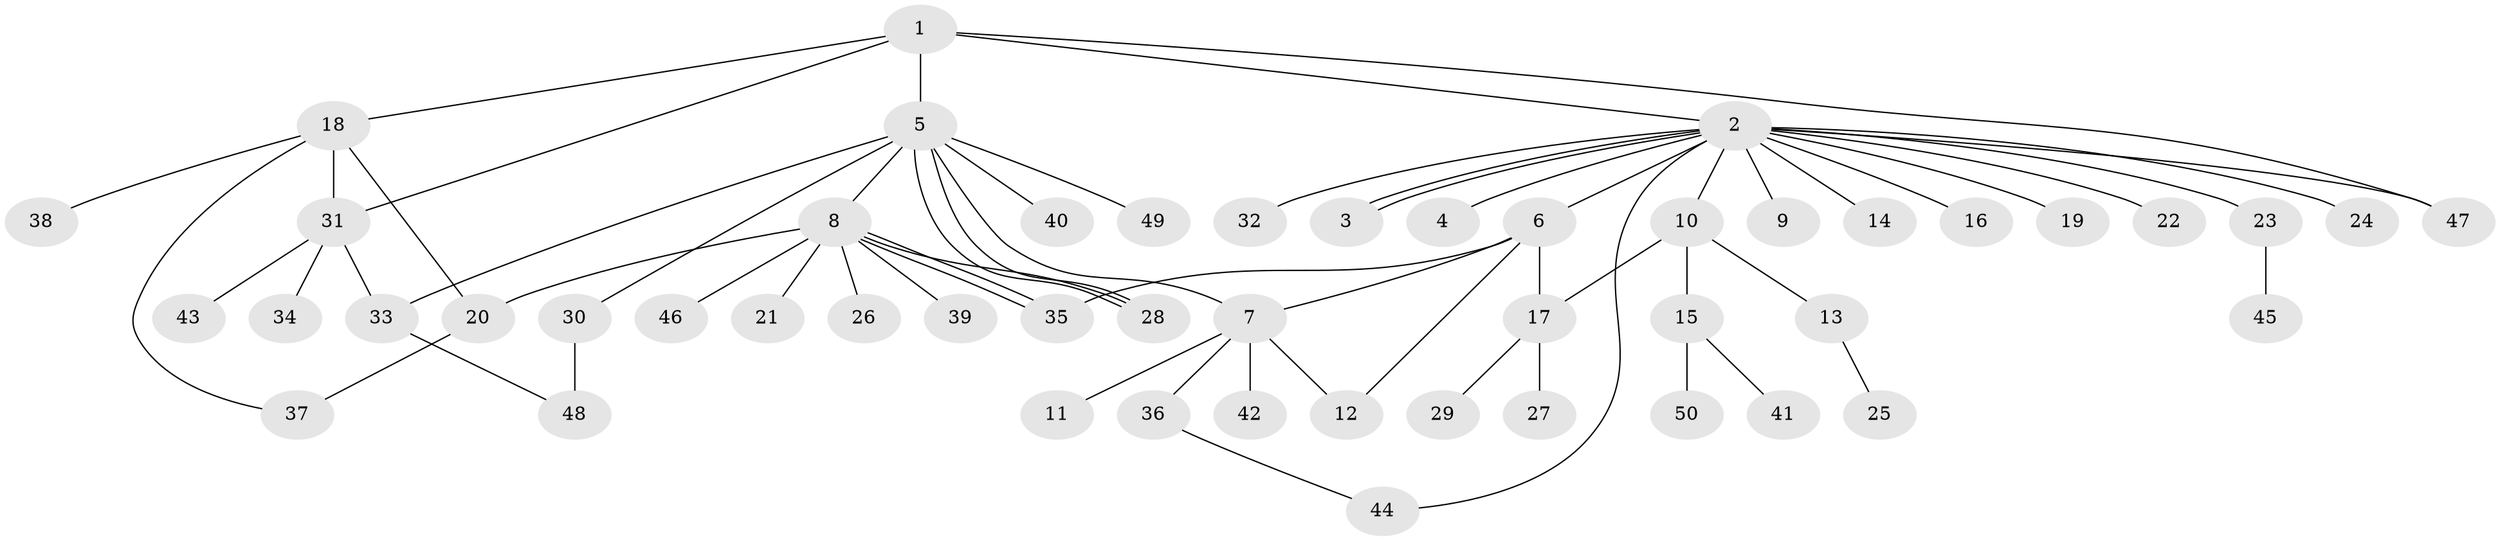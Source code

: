 // coarse degree distribution, {1: 0.4444444444444444, 11: 0.05555555555555555, 4: 0.2222222222222222, 3: 0.16666666666666666, 2: 0.1111111111111111}
// Generated by graph-tools (version 1.1) at 2025/36/03/04/25 23:36:46]
// undirected, 50 vertices, 64 edges
graph export_dot {
  node [color=gray90,style=filled];
  1;
  2;
  3;
  4;
  5;
  6;
  7;
  8;
  9;
  10;
  11;
  12;
  13;
  14;
  15;
  16;
  17;
  18;
  19;
  20;
  21;
  22;
  23;
  24;
  25;
  26;
  27;
  28;
  29;
  30;
  31;
  32;
  33;
  34;
  35;
  36;
  37;
  38;
  39;
  40;
  41;
  42;
  43;
  44;
  45;
  46;
  47;
  48;
  49;
  50;
  1 -- 2;
  1 -- 5;
  1 -- 18;
  1 -- 31;
  1 -- 47;
  2 -- 3;
  2 -- 3;
  2 -- 4;
  2 -- 6;
  2 -- 9;
  2 -- 10;
  2 -- 14;
  2 -- 16;
  2 -- 19;
  2 -- 22;
  2 -- 23;
  2 -- 24;
  2 -- 32;
  2 -- 44;
  2 -- 47;
  5 -- 7;
  5 -- 8;
  5 -- 28;
  5 -- 28;
  5 -- 30;
  5 -- 33;
  5 -- 40;
  5 -- 49;
  6 -- 7;
  6 -- 12;
  6 -- 17;
  6 -- 35;
  7 -- 11;
  7 -- 12;
  7 -- 36;
  7 -- 42;
  8 -- 20;
  8 -- 21;
  8 -- 26;
  8 -- 28;
  8 -- 35;
  8 -- 35;
  8 -- 39;
  8 -- 46;
  10 -- 13;
  10 -- 15;
  10 -- 17;
  13 -- 25;
  15 -- 41;
  15 -- 50;
  17 -- 27;
  17 -- 29;
  18 -- 20;
  18 -- 31;
  18 -- 37;
  18 -- 38;
  20 -- 37;
  23 -- 45;
  30 -- 48;
  31 -- 33;
  31 -- 34;
  31 -- 43;
  33 -- 48;
  36 -- 44;
}
